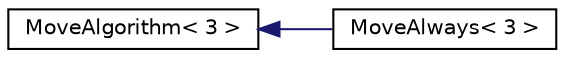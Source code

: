 digraph "Graphical Class Hierarchy"
{
 // LATEX_PDF_SIZE
  edge [fontname="Helvetica",fontsize="10",labelfontname="Helvetica",labelfontsize="10"];
  node [fontname="Helvetica",fontsize="10",shape=record];
  rankdir="LR";
  Node0 [label="MoveAlgorithm\< 3 \>",height=0.2,width=0.4,color="black", fillcolor="white", style="filled",URL="$class_move_algorithm_3_013_01_4.html",tooltip=" "];
  Node0 -> Node1 [dir="back",color="midnightblue",fontsize="10",style="solid",fontname="Helvetica"];
  Node1 [label="MoveAlways\< 3 \>",height=0.2,width=0.4,color="black", fillcolor="white", style="filled",URL="$class_move_always_3_013_01_4.html",tooltip=" "];
}
